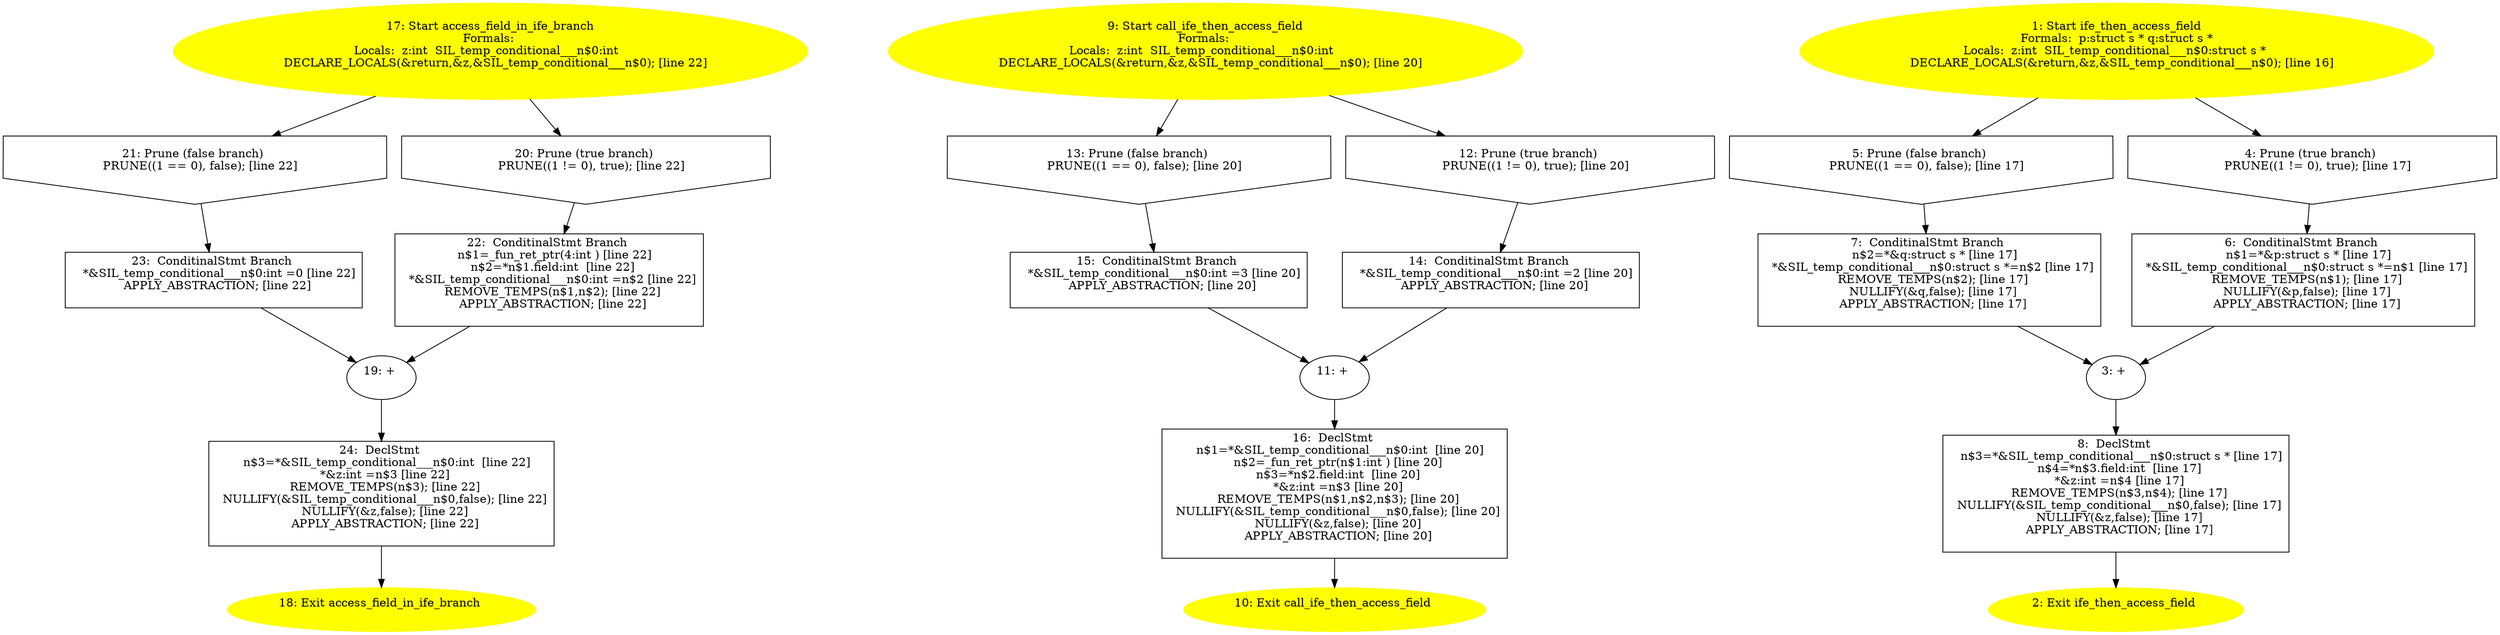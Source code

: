digraph iCFG {
24 [label="24:  DeclStmt \n   n$3=*&SIL_temp_conditional___n$0:int  [line 22]\n  *&z:int =n$3 [line 22]\n  REMOVE_TEMPS(n$3); [line 22]\n  NULLIFY(&SIL_temp_conditional___n$0,false); [line 22]\n  NULLIFY(&z,false); [line 22]\n  APPLY_ABSTRACTION; [line 22]\n " shape="box"]
	

	 24 -> 18 ;
23 [label="23:  ConditinalStmt Branch \n   *&SIL_temp_conditional___n$0:int =0 [line 22]\n  APPLY_ABSTRACTION; [line 22]\n " shape="box"]
	

	 23 -> 19 ;
22 [label="22:  ConditinalStmt Branch \n   n$1=_fun_ret_ptr(4:int ) [line 22]\n  n$2=*n$1.field:int  [line 22]\n  *&SIL_temp_conditional___n$0:int =n$2 [line 22]\n  REMOVE_TEMPS(n$1,n$2); [line 22]\n  APPLY_ABSTRACTION; [line 22]\n " shape="box"]
	

	 22 -> 19 ;
21 [label="21: Prune (false branch) \n   PRUNE((1 == 0), false); [line 22]\n " shape="invhouse"]
	

	 21 -> 23 ;
20 [label="20: Prune (true branch) \n   PRUNE((1 != 0), true); [line 22]\n " shape="invhouse"]
	

	 20 -> 22 ;
19 [label="19: + \n  " ]
	

	 19 -> 24 ;
18 [label="18: Exit access_field_in_ife_branch \n  " color=yellow style=filled]
	

17 [label="17: Start access_field_in_ife_branch\nFormals: \nLocals:  z:int  SIL_temp_conditional___n$0:int  \n   DECLARE_LOCALS(&return,&z,&SIL_temp_conditional___n$0); [line 22]\n " color=yellow style=filled]
	

	 17 -> 20 ;
	 17 -> 21 ;
16 [label="16:  DeclStmt \n   n$1=*&SIL_temp_conditional___n$0:int  [line 20]\n  n$2=_fun_ret_ptr(n$1:int ) [line 20]\n  n$3=*n$2.field:int  [line 20]\n  *&z:int =n$3 [line 20]\n  REMOVE_TEMPS(n$1,n$2,n$3); [line 20]\n  NULLIFY(&SIL_temp_conditional___n$0,false); [line 20]\n  NULLIFY(&z,false); [line 20]\n  APPLY_ABSTRACTION; [line 20]\n " shape="box"]
	

	 16 -> 10 ;
15 [label="15:  ConditinalStmt Branch \n   *&SIL_temp_conditional___n$0:int =3 [line 20]\n  APPLY_ABSTRACTION; [line 20]\n " shape="box"]
	

	 15 -> 11 ;
14 [label="14:  ConditinalStmt Branch \n   *&SIL_temp_conditional___n$0:int =2 [line 20]\n  APPLY_ABSTRACTION; [line 20]\n " shape="box"]
	

	 14 -> 11 ;
13 [label="13: Prune (false branch) \n   PRUNE((1 == 0), false); [line 20]\n " shape="invhouse"]
	

	 13 -> 15 ;
12 [label="12: Prune (true branch) \n   PRUNE((1 != 0), true); [line 20]\n " shape="invhouse"]
	

	 12 -> 14 ;
11 [label="11: + \n  " ]
	

	 11 -> 16 ;
10 [label="10: Exit call_ife_then_access_field \n  " color=yellow style=filled]
	

9 [label="9: Start call_ife_then_access_field\nFormals: \nLocals:  z:int  SIL_temp_conditional___n$0:int  \n   DECLARE_LOCALS(&return,&z,&SIL_temp_conditional___n$0); [line 20]\n " color=yellow style=filled]
	

	 9 -> 12 ;
	 9 -> 13 ;
8 [label="8:  DeclStmt \n   n$3=*&SIL_temp_conditional___n$0:struct s * [line 17]\n  n$4=*n$3.field:int  [line 17]\n  *&z:int =n$4 [line 17]\n  REMOVE_TEMPS(n$3,n$4); [line 17]\n  NULLIFY(&SIL_temp_conditional___n$0,false); [line 17]\n  NULLIFY(&z,false); [line 17]\n  APPLY_ABSTRACTION; [line 17]\n " shape="box"]
	

	 8 -> 2 ;
7 [label="7:  ConditinalStmt Branch \n   n$2=*&q:struct s * [line 17]\n  *&SIL_temp_conditional___n$0:struct s *=n$2 [line 17]\n  REMOVE_TEMPS(n$2); [line 17]\n  NULLIFY(&q,false); [line 17]\n  APPLY_ABSTRACTION; [line 17]\n " shape="box"]
	

	 7 -> 3 ;
6 [label="6:  ConditinalStmt Branch \n   n$1=*&p:struct s * [line 17]\n  *&SIL_temp_conditional___n$0:struct s *=n$1 [line 17]\n  REMOVE_TEMPS(n$1); [line 17]\n  NULLIFY(&p,false); [line 17]\n  APPLY_ABSTRACTION; [line 17]\n " shape="box"]
	

	 6 -> 3 ;
5 [label="5: Prune (false branch) \n   PRUNE((1 == 0), false); [line 17]\n " shape="invhouse"]
	

	 5 -> 7 ;
4 [label="4: Prune (true branch) \n   PRUNE((1 != 0), true); [line 17]\n " shape="invhouse"]
	

	 4 -> 6 ;
3 [label="3: + \n  " ]
	

	 3 -> 8 ;
2 [label="2: Exit ife_then_access_field \n  " color=yellow style=filled]
	

1 [label="1: Start ife_then_access_field\nFormals:  p:struct s * q:struct s *\nLocals:  z:int  SIL_temp_conditional___n$0:struct s * \n   DECLARE_LOCALS(&return,&z,&SIL_temp_conditional___n$0); [line 16]\n " color=yellow style=filled]
	

	 1 -> 4 ;
	 1 -> 5 ;
}
